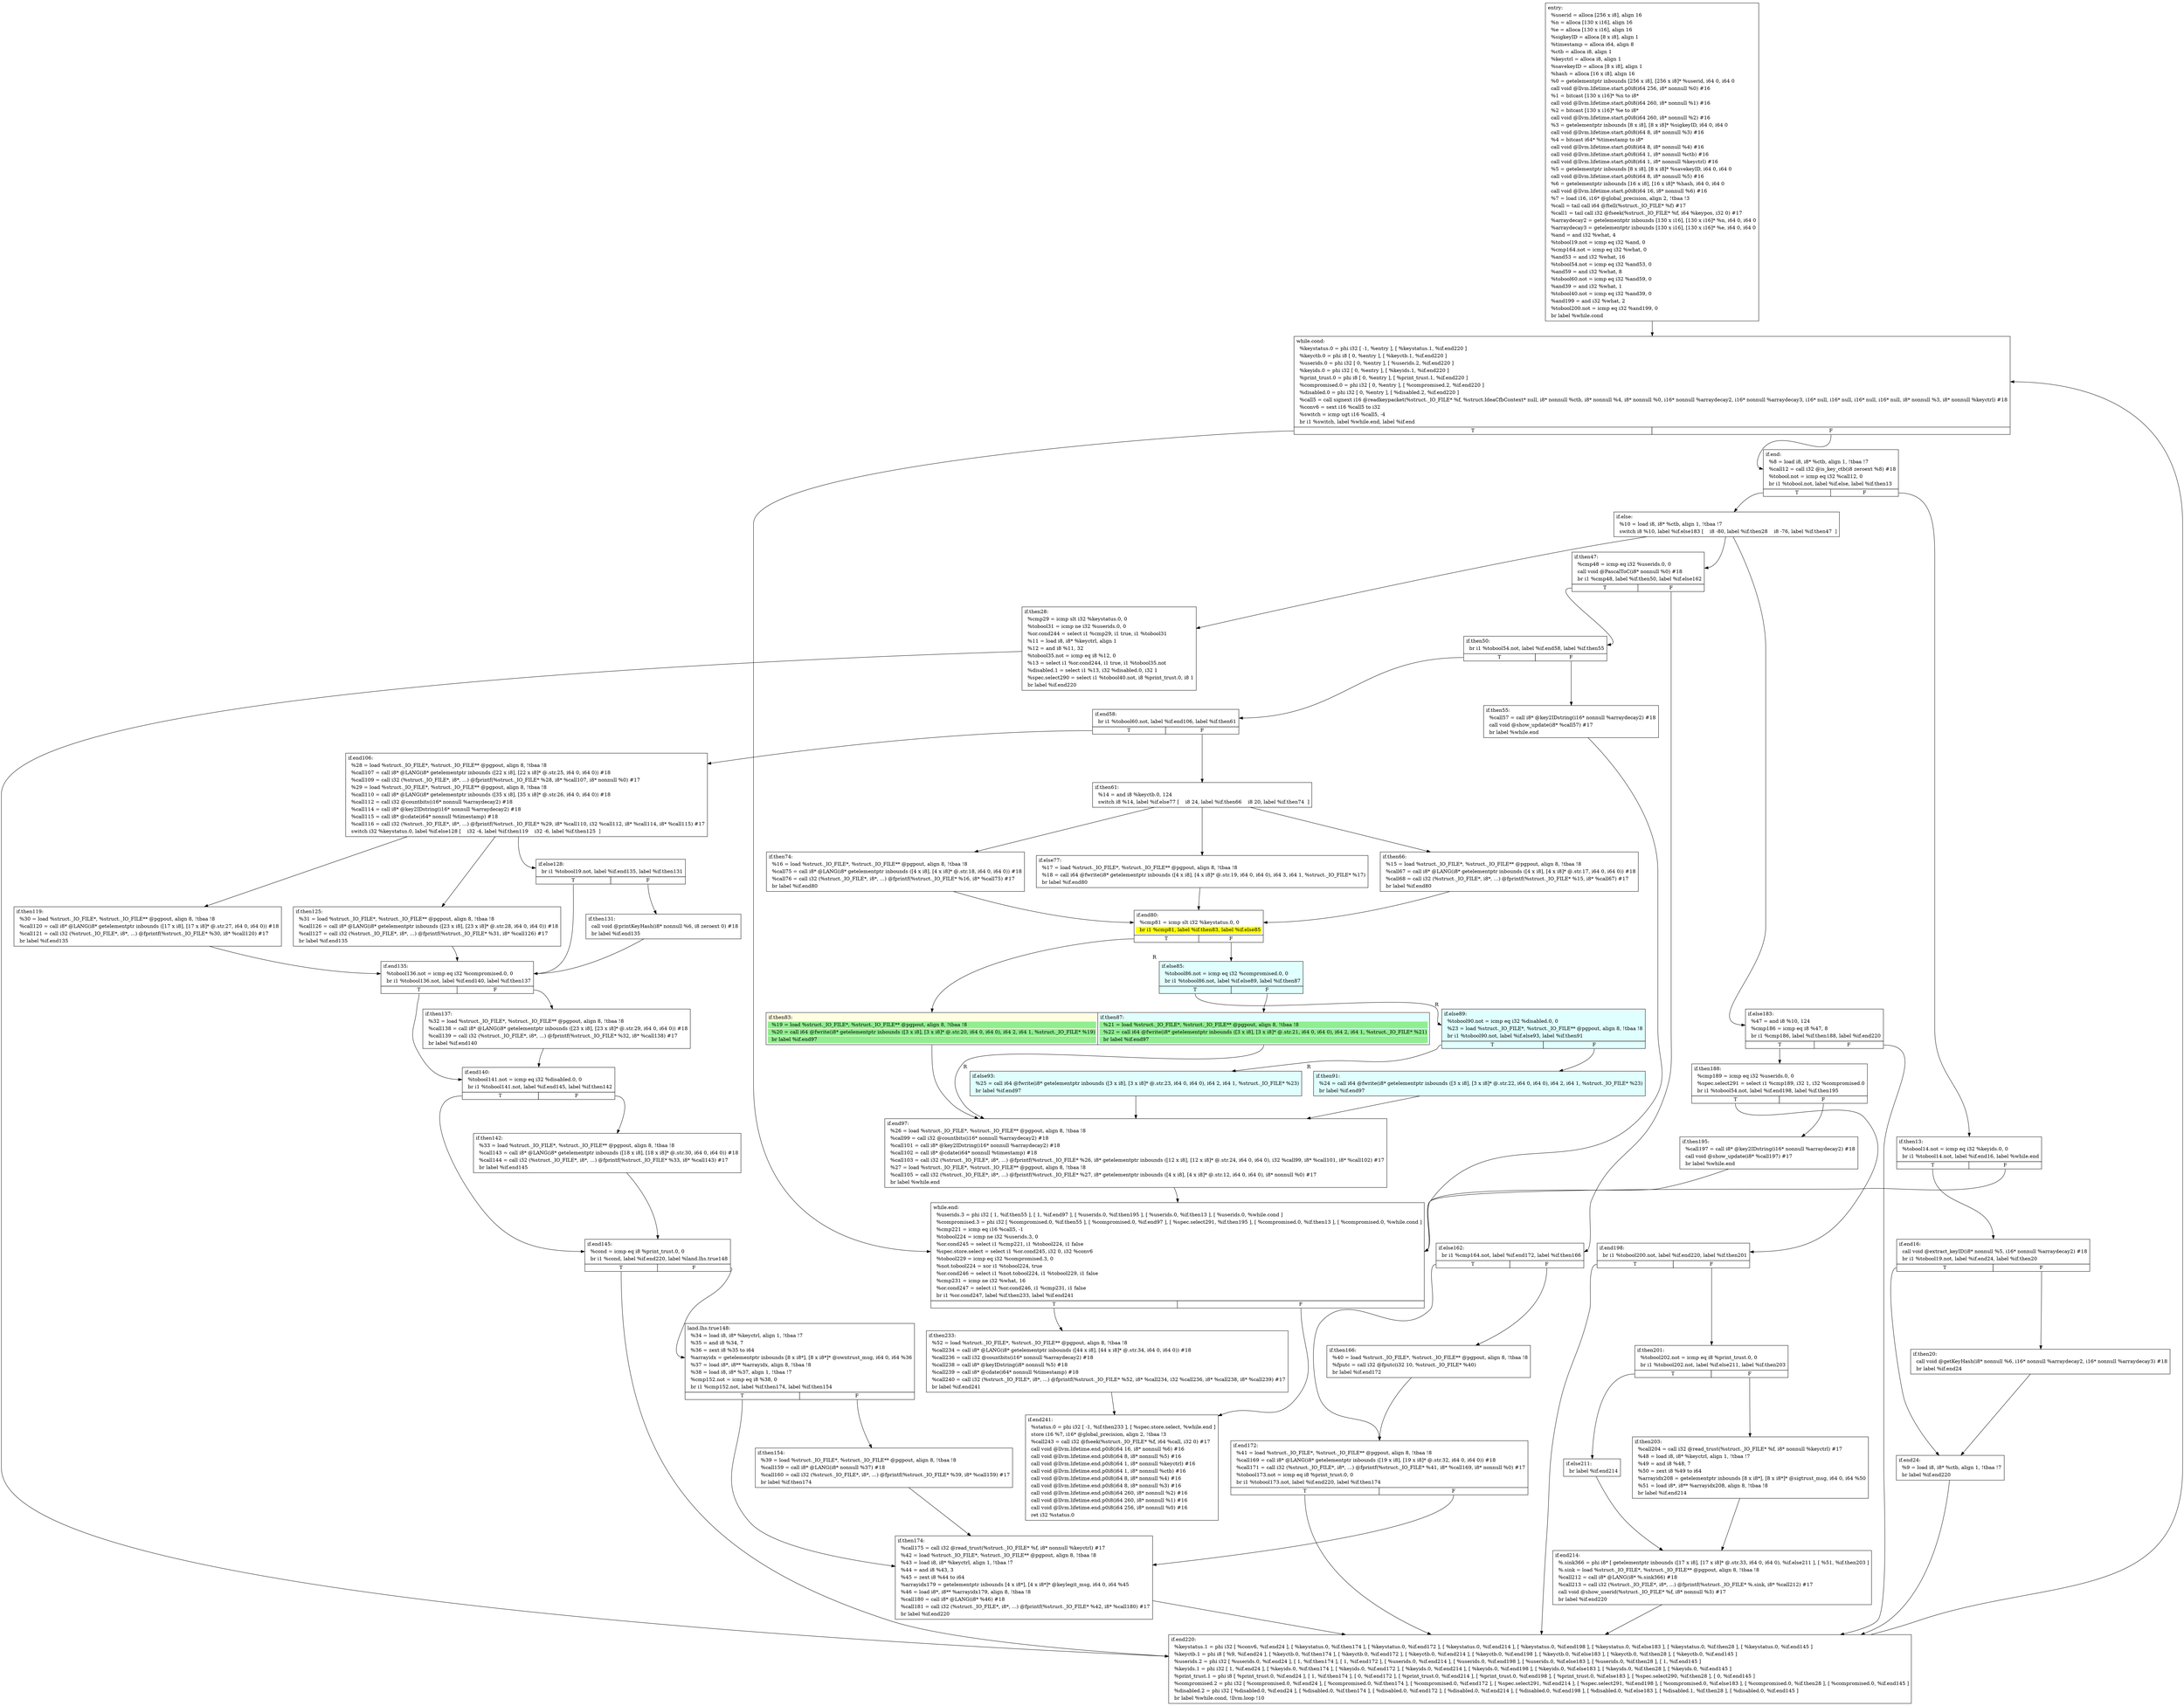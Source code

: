 digraph {
m_bb0 [shape = none, label  = <<table border="0" cellspacing="0">
<tr><td port="f1" border="1" colspan="2"><table bgcolor="LightYellow" border="0">
<tr><td align="left">if.then83:</td></tr>
<tr><td bgcolor="lightgreen" align="left">  %19 = load %struct._IO_FILE*, %struct._IO_FILE** @pgpout, align 8, !tbaa !8</td></tr>
<tr><td bgcolor="lightgreen" align="left">  %20 = call i64 @fwrite(i8* getelementptr inbounds ([3 x i8], [3 x i8]* @.str.20, i64 0, i64 0), i64 2, i64 1, %struct._IO_FILE* %19)</td></tr>
<tr><td bgcolor="lightgreen" align="left">  br label %if.end97</td></tr>
</table>
</td>
<td port="f2" border="1" colspan="2"><table bgcolor="LightCyan" border="0">
<tr><td align="left">if.then87:</td></tr>
<tr><td bgcolor="lightgreen" align="left">  %21 = load %struct._IO_FILE*, %struct._IO_FILE** @pgpout, align 8, !tbaa !8</td></tr>
<tr><td bgcolor="lightgreen" align="left">  %22 = call i64 @fwrite(i8* getelementptr inbounds ([3 x i8], [3 x i8]* @.str.21, i64 0, i64 0), i64 2, i64 1, %struct._IO_FILE* %21)</td></tr>
<tr><td bgcolor="lightgreen" align="left">  br label %if.end97</td></tr>
</table>
</td></tr>
</table>> ]
f_bb0 [shape = none, label  = <<table  border="0" cellspacing="0">
<tr><td port="f" border="1"><table border="0">
<tr><td align="left">entry:</td></tr>
<tr><td align="left">  %userid = alloca [256 x i8], align 16</td></tr>
<tr><td align="left">  %n = alloca [130 x i16], align 16</td></tr>
<tr><td align="left">  %e = alloca [130 x i16], align 16</td></tr>
<tr><td align="left">  %sigkeyID = alloca [8 x i8], align 1</td></tr>
<tr><td align="left">  %timestamp = alloca i64, align 8</td></tr>
<tr><td align="left">  %ctb = alloca i8, align 1</td></tr>
<tr><td align="left">  %keyctrl = alloca i8, align 1</td></tr>
<tr><td align="left">  %savekeyID = alloca [8 x i8], align 1</td></tr>
<tr><td align="left">  %hash = alloca [16 x i8], align 16</td></tr>
<tr><td align="left">  %0 = getelementptr inbounds [256 x i8], [256 x i8]* %userid, i64 0, i64 0</td></tr>
<tr><td align="left">  call void @llvm.lifetime.start.p0i8(i64 256, i8* nonnull %0) #16</td></tr>
<tr><td align="left">  %1 = bitcast [130 x i16]* %n to i8*</td></tr>
<tr><td align="left">  call void @llvm.lifetime.start.p0i8(i64 260, i8* nonnull %1) #16</td></tr>
<tr><td align="left">  %2 = bitcast [130 x i16]* %e to i8*</td></tr>
<tr><td align="left">  call void @llvm.lifetime.start.p0i8(i64 260, i8* nonnull %2) #16</td></tr>
<tr><td align="left">  %3 = getelementptr inbounds [8 x i8], [8 x i8]* %sigkeyID, i64 0, i64 0</td></tr>
<tr><td align="left">  call void @llvm.lifetime.start.p0i8(i64 8, i8* nonnull %3) #16</td></tr>
<tr><td align="left">  %4 = bitcast i64* %timestamp to i8*</td></tr>
<tr><td align="left">  call void @llvm.lifetime.start.p0i8(i64 8, i8* nonnull %4) #16</td></tr>
<tr><td align="left">  call void @llvm.lifetime.start.p0i8(i64 1, i8* nonnull %ctb) #16</td></tr>
<tr><td align="left">  call void @llvm.lifetime.start.p0i8(i64 1, i8* nonnull %keyctrl) #16</td></tr>
<tr><td align="left">  %5 = getelementptr inbounds [8 x i8], [8 x i8]* %savekeyID, i64 0, i64 0</td></tr>
<tr><td align="left">  call void @llvm.lifetime.start.p0i8(i64 8, i8* nonnull %5) #16</td></tr>
<tr><td align="left">  %6 = getelementptr inbounds [16 x i8], [16 x i8]* %hash, i64 0, i64 0</td></tr>
<tr><td align="left">  call void @llvm.lifetime.start.p0i8(i64 16, i8* nonnull %6) #16</td></tr>
<tr><td align="left">  %7 = load i16, i16* @global_precision, align 2, !tbaa !3</td></tr>
<tr><td align="left">  %call = tail call i64 @ftell(%struct._IO_FILE* %f) #17</td></tr>
<tr><td align="left">  %call1 = tail call i32 @fseek(%struct._IO_FILE* %f, i64 %keypos, i32 0) #17</td></tr>
<tr><td align="left">  %arraydecay2 = getelementptr inbounds [130 x i16], [130 x i16]* %n, i64 0, i64 0</td></tr>
<tr><td align="left">  %arraydecay3 = getelementptr inbounds [130 x i16], [130 x i16]* %e, i64 0, i64 0</td></tr>
<tr><td align="left">  %and = and i32 %what, 4</td></tr>
<tr><td align="left">  %tobool19.not = icmp eq i32 %and, 0</td></tr>
<tr><td align="left">  %cmp164.not = icmp eq i32 %what, 0</td></tr>
<tr><td align="left">  %and53 = and i32 %what, 16</td></tr>
<tr><td align="left">  %tobool54.not = icmp eq i32 %and53, 0</td></tr>
<tr><td align="left">  %and59 = and i32 %what, 8</td></tr>
<tr><td align="left">  %tobool60.not = icmp eq i32 %and59, 0</td></tr>
<tr><td align="left">  %and39 = and i32 %what, 1</td></tr>
<tr><td align="left">  %tobool40.not = icmp eq i32 %and39, 0</td></tr>
<tr><td align="left">  %and199 = and i32 %what, 2</td></tr>
<tr><td align="left">  %tobool200.not = icmp eq i32 %and199, 0</td></tr>
<tr><td align="left">  br label %while.cond</td></tr>
</table>
</td></tr>
</table>> ]
f_bb1 [shape = none, label  = <<table  border="0" cellspacing="0">
<tr><td port="f" border="1" colspan="2"><table border="0">
<tr><td align="left">while.cond:</td></tr>
<tr><td align="left">  %keystatus.0 = phi i32 [ -1, %entry ], [ %keystatus.1, %if.end220 ]</td></tr>
<tr><td align="left">  %keyctb.0 = phi i8 [ 0, %entry ], [ %keyctb.1, %if.end220 ]</td></tr>
<tr><td align="left">  %userids.0 = phi i32 [ 0, %entry ], [ %userids.2, %if.end220 ]</td></tr>
<tr><td align="left">  %keyids.0 = phi i32 [ 0, %entry ], [ %keyids.1, %if.end220 ]</td></tr>
<tr><td align="left">  %print_trust.0 = phi i8 [ 0, %entry ], [ %print_trust.1, %if.end220 ]</td></tr>
<tr><td align="left">  %compromised.0 = phi i32 [ 0, %entry ], [ %compromised.2, %if.end220 ]</td></tr>
<tr><td align="left">  %disabled.0 = phi i32 [ 0, %entry ], [ %disabled.2, %if.end220 ]</td></tr>
<tr><td align="left">  %call5 = call signext i16 @readkeypacket(%struct._IO_FILE* %f, %struct.IdeaCfbContext* null, i8* nonnull %ctb, i8* nonnull %4, i8* nonnull %0, i16* nonnull %arraydecay2, i16* nonnull %arraydecay3, i16* null, i16* null, i16* null, i16* null, i8* nonnull %3, i8* nonnull %keyctrl) #18</td></tr>
<tr><td align="left">  %conv6 = sext i16 %call5 to i32</td></tr>
<tr><td align="left">  %switch = icmp ugt i16 %call5, -4</td></tr>
<tr><td align="left">  br i1 %switch, label %while.end, label %if.end</td></tr>
</table>
</td></tr>
<tr><td border="1" port="fT">T</td><td border="1" port="fF">F</td></tr>
</table>> ]
f_bb2 [shape = none, label  = <<table  border="0" cellspacing="0">
<tr><td port="f" border="1" colspan="2"><table border="0">
<tr><td align="left">if.end:</td></tr>
<tr><td align="left">  %8 = load i8, i8* %ctb, align 1, !tbaa !7</td></tr>
<tr><td align="left">  %call12 = call i32 @is_key_ctb(i8 zeroext %8) #18</td></tr>
<tr><td align="left">  %tobool.not = icmp eq i32 %call12, 0</td></tr>
<tr><td align="left">  br i1 %tobool.not, label %if.else, label %if.then13</td></tr>
</table>
</td></tr>
<tr><td border="1" port="fT">T</td><td border="1" port="fF">F</td></tr>
</table>> ]
f_bb3 [shape = none, label  = <<table  border="0" cellspacing="0">
<tr><td port="f" border="1" colspan="2"><table border="0">
<tr><td align="left">if.then13:</td></tr>
<tr><td align="left">  %tobool14.not = icmp eq i32 %keyids.0, 0</td></tr>
<tr><td align="left">  br i1 %tobool14.not, label %if.end16, label %while.end</td></tr>
</table>
</td></tr>
<tr><td border="1" port="fT">T</td><td border="1" port="fF">F</td></tr>
</table>> ]
f_bb4 [shape = none, label  = <<table  border="0" cellspacing="0">
<tr><td port="f" border="1" colspan="2"><table border="0">
<tr><td align="left">if.end16:</td></tr>
<tr><td align="left">  call void @extract_keyID(i8* nonnull %5, i16* nonnull %arraydecay2) #18</td></tr>
<tr><td align="left">  br i1 %tobool19.not, label %if.end24, label %if.then20</td></tr>
</table>
</td></tr>
<tr><td border="1" port="fT">T</td><td border="1" port="fF">F</td></tr>
</table>> ]
f_bb5 [shape = none, label  = <<table  border="0" cellspacing="0">
<tr><td port="f" border="1"><table border="0">
<tr><td align="left">if.then20:</td></tr>
<tr><td align="left">  call void @getKeyHash(i8* nonnull %6, i16* nonnull %arraydecay2, i16* nonnull %arraydecay3) #18</td></tr>
<tr><td align="left">  br label %if.end24</td></tr>
</table>
</td></tr>
</table>> ]
f_bb6 [shape = none, label  = <<table  border="0" cellspacing="0">
<tr><td port="f" border="1"><table border="0">
<tr><td align="left">if.end24:</td></tr>
<tr><td align="left">  %9 = load i8, i8* %ctb, align 1, !tbaa !7</td></tr>
<tr><td align="left">  br label %if.end220</td></tr>
</table>
</td></tr>
</table>> ]
f_bb7 [shape = none, label  = <<table  border="0" cellspacing="0">
<tr><td port="f" border="1"><table border="0">
<tr><td align="left">if.else:</td></tr>
<tr><td align="left">  %10 = load i8, i8* %ctb, align 1, !tbaa !7</td></tr>
<tr><td align="left">  switch i8 %10, label %if.else183 [
    i8 -80, label %if.then28
    i8 -76, label %if.then47
  ]</td></tr>
</table>
</td></tr>
</table>> ]
f_bb8 [shape = none, label  = <<table  border="0" cellspacing="0">
<tr><td port="f" border="1"><table border="0">
<tr><td align="left">if.then28:</td></tr>
<tr><td align="left">  %cmp29 = icmp slt i32 %keystatus.0, 0</td></tr>
<tr><td align="left">  %tobool31 = icmp ne i32 %userids.0, 0</td></tr>
<tr><td align="left">  %or.cond244 = select i1 %cmp29, i1 true, i1 %tobool31</td></tr>
<tr><td align="left">  %11 = load i8, i8* %keyctrl, align 1</td></tr>
<tr><td align="left">  %12 = and i8 %11, 32</td></tr>
<tr><td align="left">  %tobool35.not = icmp eq i8 %12, 0</td></tr>
<tr><td align="left">  %13 = select i1 %or.cond244, i1 true, i1 %tobool35.not</td></tr>
<tr><td align="left">  %disabled.1 = select i1 %13, i32 %disabled.0, i32 1</td></tr>
<tr><td align="left">  %spec.select290 = select i1 %tobool40.not, i8 %print_trust.0, i8 1</td></tr>
<tr><td align="left">  br label %if.end220</td></tr>
</table>
</td></tr>
</table>> ]
f_bb9 [shape = none, label  = <<table  border="0" cellspacing="0">
<tr><td port="f" border="1" colspan="2"><table border="0">
<tr><td align="left">if.then47:</td></tr>
<tr><td align="left">  %cmp48 = icmp eq i32 %userids.0, 0</td></tr>
<tr><td align="left">  call void @PascalToC(i8* nonnull %0) #18</td></tr>
<tr><td align="left">  br i1 %cmp48, label %if.then50, label %if.else162</td></tr>
</table>
</td></tr>
<tr><td border="1" port="fT">T</td><td border="1" port="fF">F</td></tr>
</table>> ]
f_bb10 [shape = none, label  = <<table  border="0" cellspacing="0">
<tr><td port="f" border="1" colspan="2"><table border="0">
<tr><td align="left">if.then50:</td></tr>
<tr><td align="left">  br i1 %tobool54.not, label %if.end58, label %if.then55</td></tr>
</table>
</td></tr>
<tr><td border="1" port="fT">T</td><td border="1" port="fF">F</td></tr>
</table>> ]
f_bb11 [shape = none, label  = <<table  border="0" cellspacing="0">
<tr><td port="f" border="1"><table border="0">
<tr><td align="left">if.then55:</td></tr>
<tr><td align="left">  %call57 = call i8* @key2IDstring(i16* nonnull %arraydecay2) #18</td></tr>
<tr><td align="left">  call void @show_update(i8* %call57) #17</td></tr>
<tr><td align="left">  br label %while.end</td></tr>
</table>
</td></tr>
</table>> ]
f_bb12 [shape = none, label  = <<table  border="0" cellspacing="0">
<tr><td port="f" border="1" colspan="2"><table border="0">
<tr><td align="left">if.end58:</td></tr>
<tr><td align="left">  br i1 %tobool60.not, label %if.end106, label %if.then61</td></tr>
</table>
</td></tr>
<tr><td border="1" port="fT">T</td><td border="1" port="fF">F</td></tr>
</table>> ]
f_bb13 [shape = none, label  = <<table  border="0" cellspacing="0">
<tr><td port="f" border="1"><table border="0">
<tr><td align="left">if.then61:</td></tr>
<tr><td align="left">  %14 = and i8 %keyctb.0, 124</td></tr>
<tr><td align="left">  switch i8 %14, label %if.else77 [
    i8 24, label %if.then66
    i8 20, label %if.then74
  ]</td></tr>
</table>
</td></tr>
</table>> ]
f_bb14 [shape = none, label  = <<table  border="0" cellspacing="0">
<tr><td port="f" border="1"><table border="0">
<tr><td align="left">if.then66:</td></tr>
<tr><td align="left">  %15 = load %struct._IO_FILE*, %struct._IO_FILE** @pgpout, align 8, !tbaa !8</td></tr>
<tr><td align="left">  %call67 = call i8* @LANG(i8* getelementptr inbounds ([4 x i8], [4 x i8]* @.str.17, i64 0, i64 0)) #18</td></tr>
<tr><td align="left">  %call68 = call i32 (%struct._IO_FILE*, i8*, ...) @fprintf(%struct._IO_FILE* %15, i8* %call67) #17</td></tr>
<tr><td align="left">  br label %if.end80</td></tr>
</table>
</td></tr>
</table>> ]
f_bb15 [shape = none, label  = <<table  border="0" cellspacing="0">
<tr><td port="f" border="1"><table border="0">
<tr><td align="left">if.then74:</td></tr>
<tr><td align="left">  %16 = load %struct._IO_FILE*, %struct._IO_FILE** @pgpout, align 8, !tbaa !8</td></tr>
<tr><td align="left">  %call75 = call i8* @LANG(i8* getelementptr inbounds ([4 x i8], [4 x i8]* @.str.18, i64 0, i64 0)) #18</td></tr>
<tr><td align="left">  %call76 = call i32 (%struct._IO_FILE*, i8*, ...) @fprintf(%struct._IO_FILE* %16, i8* %call75) #17</td></tr>
<tr><td align="left">  br label %if.end80</td></tr>
</table>
</td></tr>
</table>> ]
f_bb16 [shape = none, label  = <<table  border="0" cellspacing="0">
<tr><td port="f" border="1"><table border="0">
<tr><td align="left">if.else77:</td></tr>
<tr><td align="left">  %17 = load %struct._IO_FILE*, %struct._IO_FILE** @pgpout, align 8, !tbaa !8</td></tr>
<tr><td align="left">  %18 = call i64 @fwrite(i8* getelementptr inbounds ([4 x i8], [4 x i8]* @.str.19, i64 0, i64 0), i64 3, i64 1, %struct._IO_FILE* %17)</td></tr>
<tr><td align="left">  br label %if.end80</td></tr>
</table>
</td></tr>
</table>> ]
f_bb17 [shape = none, label  = <<table  border="0" cellspacing="0">
<tr><td port="f" border="1" colspan="2"><table border="0">
<tr><td align="left">if.end80:</td></tr>
<tr><td align="left">  %cmp81 = icmp slt i32 %keystatus.0, 0</td></tr>
<tr><td bgcolor="yellow" align="left">  br i1 %cmp81, label %if.then83, label %if.else85</td></tr>
</table>
</td></tr>
<tr><td border="1" port="fT">T</td><td border="1" port="fF">F</td></tr>
</table>> ]
f_bb18 [shape = none,  xlabel="R", label  = <<table  bgcolor="LightCyan"  border="0" cellspacing="0">
<tr><td port="f" border="1" colspan="2"><table border="0">
<tr><td align="left">if.else85:</td></tr>
<tr><td align="left">  %tobool86.not = icmp eq i32 %compromised.0, 0</td></tr>
<tr><td align="left">  br i1 %tobool86.not, label %if.else89, label %if.then87</td></tr>
</table>
</td></tr>
<tr><td border="1" port="fT">T</td><td border="1" port="fF">F</td></tr>
</table>> ]
f_bb19 [shape = none,  xlabel="R", label  = <<table  bgcolor="LightCyan"  border="0" cellspacing="0">
<tr><td port="f" border="1" colspan="2"><table border="0">
<tr><td align="left">if.else89:</td></tr>
<tr><td align="left">  %tobool90.not = icmp eq i32 %disabled.0, 0</td></tr>
<tr><td align="left">  %23 = load %struct._IO_FILE*, %struct._IO_FILE** @pgpout, align 8, !tbaa !8</td></tr>
<tr><td align="left">  br i1 %tobool90.not, label %if.else93, label %if.then91</td></tr>
</table>
</td></tr>
<tr><td border="1" port="fT">T</td><td border="1" port="fF">F</td></tr>
</table>> ]
f_bb20 [shape = none,  xlabel="R", label  = <<table  bgcolor="LightCyan"  border="0" cellspacing="0">
<tr><td port="f" border="1"><table border="0">
<tr><td align="left">if.then91:</td></tr>
<tr><td align="left">  %24 = call i64 @fwrite(i8* getelementptr inbounds ([3 x i8], [3 x i8]* @.str.22, i64 0, i64 0), i64 2, i64 1, %struct._IO_FILE* %23)</td></tr>
<tr><td align="left">  br label %if.end97</td></tr>
</table>
</td></tr>
</table>> ]
f_bb21 [shape = none,  xlabel="R", label  = <<table  bgcolor="LightCyan"  border="0" cellspacing="0">
<tr><td port="f" border="1"><table border="0">
<tr><td align="left">if.else93:</td></tr>
<tr><td align="left">  %25 = call i64 @fwrite(i8* getelementptr inbounds ([3 x i8], [3 x i8]* @.str.23, i64 0, i64 0), i64 2, i64 1, %struct._IO_FILE* %23)</td></tr>
<tr><td align="left">  br label %if.end97</td></tr>
</table>
</td></tr>
</table>> ]
f_bb22 [shape = none, label  = <<table  border="0" cellspacing="0">
<tr><td port="f" border="1"><table border="0">
<tr><td align="left">if.end97:</td></tr>
<tr><td align="left">  %26 = load %struct._IO_FILE*, %struct._IO_FILE** @pgpout, align 8, !tbaa !8</td></tr>
<tr><td align="left">  %call99 = call i32 @countbits(i16* nonnull %arraydecay2) #18</td></tr>
<tr><td align="left">  %call101 = call i8* @key2IDstring(i16* nonnull %arraydecay2) #18</td></tr>
<tr><td align="left">  %call102 = call i8* @cdate(i64* nonnull %timestamp) #18</td></tr>
<tr><td align="left">  %call103 = call i32 (%struct._IO_FILE*, i8*, ...) @fprintf(%struct._IO_FILE* %26, i8* getelementptr inbounds ([12 x i8], [12 x i8]* @.str.24, i64 0, i64 0), i32 %call99, i8* %call101, i8* %call102) #17</td></tr>
<tr><td align="left">  %27 = load %struct._IO_FILE*, %struct._IO_FILE** @pgpout, align 8, !tbaa !8</td></tr>
<tr><td align="left">  %call105 = call i32 (%struct._IO_FILE*, i8*, ...) @fprintf(%struct._IO_FILE* %27, i8* getelementptr inbounds ([4 x i8], [4 x i8]* @.str.12, i64 0, i64 0), i8* nonnull %0) #17</td></tr>
<tr><td align="left">  br label %while.end</td></tr>
</table>
</td></tr>
</table>> ]
f_bb23 [shape = none, label  = <<table  border="0" cellspacing="0">
<tr><td port="f" border="1"><table border="0">
<tr><td align="left">if.end106:</td></tr>
<tr><td align="left">  %28 = load %struct._IO_FILE*, %struct._IO_FILE** @pgpout, align 8, !tbaa !8</td></tr>
<tr><td align="left">  %call107 = call i8* @LANG(i8* getelementptr inbounds ([22 x i8], [22 x i8]* @.str.25, i64 0, i64 0)) #18</td></tr>
<tr><td align="left">  %call109 = call i32 (%struct._IO_FILE*, i8*, ...) @fprintf(%struct._IO_FILE* %28, i8* %call107, i8* nonnull %0) #17</td></tr>
<tr><td align="left">  %29 = load %struct._IO_FILE*, %struct._IO_FILE** @pgpout, align 8, !tbaa !8</td></tr>
<tr><td align="left">  %call110 = call i8* @LANG(i8* getelementptr inbounds ([35 x i8], [35 x i8]* @.str.26, i64 0, i64 0)) #18</td></tr>
<tr><td align="left">  %call112 = call i32 @countbits(i16* nonnull %arraydecay2) #18</td></tr>
<tr><td align="left">  %call114 = call i8* @key2IDstring(i16* nonnull %arraydecay2) #18</td></tr>
<tr><td align="left">  %call115 = call i8* @cdate(i64* nonnull %timestamp) #18</td></tr>
<tr><td align="left">  %call116 = call i32 (%struct._IO_FILE*, i8*, ...) @fprintf(%struct._IO_FILE* %29, i8* %call110, i32 %call112, i8* %call114, i8* %call115) #17</td></tr>
<tr><td align="left">  switch i32 %keystatus.0, label %if.else128 [
    i32 -4, label %if.then119
    i32 -6, label %if.then125
  ]</td></tr>
</table>
</td></tr>
</table>> ]
f_bb24 [shape = none, label  = <<table  border="0" cellspacing="0">
<tr><td port="f" border="1"><table border="0">
<tr><td align="left">if.then119:</td></tr>
<tr><td align="left">  %30 = load %struct._IO_FILE*, %struct._IO_FILE** @pgpout, align 8, !tbaa !8</td></tr>
<tr><td align="left">  %call120 = call i8* @LANG(i8* getelementptr inbounds ([17 x i8], [17 x i8]* @.str.27, i64 0, i64 0)) #18</td></tr>
<tr><td align="left">  %call121 = call i32 (%struct._IO_FILE*, i8*, ...) @fprintf(%struct._IO_FILE* %30, i8* %call120) #17</td></tr>
<tr><td align="left">  br label %if.end135</td></tr>
</table>
</td></tr>
</table>> ]
f_bb25 [shape = none, label  = <<table  border="0" cellspacing="0">
<tr><td port="f" border="1"><table border="0">
<tr><td align="left">if.then125:</td></tr>
<tr><td align="left">  %31 = load %struct._IO_FILE*, %struct._IO_FILE** @pgpout, align 8, !tbaa !8</td></tr>
<tr><td align="left">  %call126 = call i8* @LANG(i8* getelementptr inbounds ([23 x i8], [23 x i8]* @.str.28, i64 0, i64 0)) #18</td></tr>
<tr><td align="left">  %call127 = call i32 (%struct._IO_FILE*, i8*, ...) @fprintf(%struct._IO_FILE* %31, i8* %call126) #17</td></tr>
<tr><td align="left">  br label %if.end135</td></tr>
</table>
</td></tr>
</table>> ]
f_bb26 [shape = none, label  = <<table  border="0" cellspacing="0">
<tr><td port="f" border="1" colspan="2"><table border="0">
<tr><td align="left">if.else128:</td></tr>
<tr><td align="left">  br i1 %tobool19.not, label %if.end135, label %if.then131</td></tr>
</table>
</td></tr>
<tr><td border="1" port="fT">T</td><td border="1" port="fF">F</td></tr>
</table>> ]
f_bb27 [shape = none, label  = <<table  border="0" cellspacing="0">
<tr><td port="f" border="1"><table border="0">
<tr><td align="left">if.then131:</td></tr>
<tr><td align="left">  call void @printKeyHash(i8* nonnull %6, i8 zeroext 0) #18</td></tr>
<tr><td align="left">  br label %if.end135</td></tr>
</table>
</td></tr>
</table>> ]
f_bb28 [shape = none, label  = <<table  border="0" cellspacing="0">
<tr><td port="f" border="1" colspan="2"><table border="0">
<tr><td align="left">if.end135:</td></tr>
<tr><td align="left">  %tobool136.not = icmp eq i32 %compromised.0, 0</td></tr>
<tr><td align="left">  br i1 %tobool136.not, label %if.end140, label %if.then137</td></tr>
</table>
</td></tr>
<tr><td border="1" port="fT">T</td><td border="1" port="fF">F</td></tr>
</table>> ]
f_bb29 [shape = none, label  = <<table  border="0" cellspacing="0">
<tr><td port="f" border="1"><table border="0">
<tr><td align="left">if.then137:</td></tr>
<tr><td align="left">  %32 = load %struct._IO_FILE*, %struct._IO_FILE** @pgpout, align 8, !tbaa !8</td></tr>
<tr><td align="left">  %call138 = call i8* @LANG(i8* getelementptr inbounds ([23 x i8], [23 x i8]* @.str.29, i64 0, i64 0)) #18</td></tr>
<tr><td align="left">  %call139 = call i32 (%struct._IO_FILE*, i8*, ...) @fprintf(%struct._IO_FILE* %32, i8* %call138) #17</td></tr>
<tr><td align="left">  br label %if.end140</td></tr>
</table>
</td></tr>
</table>> ]
f_bb30 [shape = none, label  = <<table  border="0" cellspacing="0">
<tr><td port="f" border="1" colspan="2"><table border="0">
<tr><td align="left">if.end140:</td></tr>
<tr><td align="left">  %tobool141.not = icmp eq i32 %disabled.0, 0</td></tr>
<tr><td align="left">  br i1 %tobool141.not, label %if.end145, label %if.then142</td></tr>
</table>
</td></tr>
<tr><td border="1" port="fT">T</td><td border="1" port="fF">F</td></tr>
</table>> ]
f_bb31 [shape = none, label  = <<table  border="0" cellspacing="0">
<tr><td port="f" border="1"><table border="0">
<tr><td align="left">if.then142:</td></tr>
<tr><td align="left">  %33 = load %struct._IO_FILE*, %struct._IO_FILE** @pgpout, align 8, !tbaa !8</td></tr>
<tr><td align="left">  %call143 = call i8* @LANG(i8* getelementptr inbounds ([18 x i8], [18 x i8]* @.str.30, i64 0, i64 0)) #18</td></tr>
<tr><td align="left">  %call144 = call i32 (%struct._IO_FILE*, i8*, ...) @fprintf(%struct._IO_FILE* %33, i8* %call143) #17</td></tr>
<tr><td align="left">  br label %if.end145</td></tr>
</table>
</td></tr>
</table>> ]
f_bb32 [shape = none, label  = <<table  border="0" cellspacing="0">
<tr><td port="f" border="1" colspan="2"><table border="0">
<tr><td align="left">if.end145:</td></tr>
<tr><td align="left">  %cond = icmp eq i8 %print_trust.0, 0</td></tr>
<tr><td align="left">  br i1 %cond, label %if.end220, label %land.lhs.true148</td></tr>
</table>
</td></tr>
<tr><td border="1" port="fT">T</td><td border="1" port="fF">F</td></tr>
</table>> ]
f_bb33 [shape = none, label  = <<table  border="0" cellspacing="0">
<tr><td port="f" border="1" colspan="2"><table border="0">
<tr><td align="left">land.lhs.true148:</td></tr>
<tr><td align="left">  %34 = load i8, i8* %keyctrl, align 1, !tbaa !7</td></tr>
<tr><td align="left">  %35 = and i8 %34, 7</td></tr>
<tr><td align="left">  %36 = zext i8 %35 to i64</td></tr>
<tr><td align="left">  %arrayidx = getelementptr inbounds [8 x i8*], [8 x i8*]* @owntrust_msg, i64 0, i64 %36</td></tr>
<tr><td align="left">  %37 = load i8*, i8** %arrayidx, align 8, !tbaa !8</td></tr>
<tr><td align="left">  %38 = load i8, i8* %37, align 1, !tbaa !7</td></tr>
<tr><td align="left">  %cmp152.not = icmp eq i8 %38, 0</td></tr>
<tr><td align="left">  br i1 %cmp152.not, label %if.then174, label %if.then154</td></tr>
</table>
</td></tr>
<tr><td border="1" port="fT">T</td><td border="1" port="fF">F</td></tr>
</table>> ]
f_bb34 [shape = none, label  = <<table  border="0" cellspacing="0">
<tr><td port="f" border="1"><table border="0">
<tr><td align="left">if.then154:</td></tr>
<tr><td align="left">  %39 = load %struct._IO_FILE*, %struct._IO_FILE** @pgpout, align 8, !tbaa !8</td></tr>
<tr><td align="left">  %call159 = call i8* @LANG(i8* nonnull %37) #18</td></tr>
<tr><td align="left">  %call160 = call i32 (%struct._IO_FILE*, i8*, ...) @fprintf(%struct._IO_FILE* %39, i8* %call159) #17</td></tr>
<tr><td align="left">  br label %if.then174</td></tr>
</table>
</td></tr>
</table>> ]
f_bb35 [shape = none, label  = <<table  border="0" cellspacing="0">
<tr><td port="f" border="1" colspan="2"><table border="0">
<tr><td align="left">if.else162:</td></tr>
<tr><td align="left">  br i1 %cmp164.not, label %if.end172, label %if.then166</td></tr>
</table>
</td></tr>
<tr><td border="1" port="fT">T</td><td border="1" port="fF">F</td></tr>
</table>> ]
f_bb36 [shape = none, label  = <<table  border="0" cellspacing="0">
<tr><td port="f" border="1"><table border="0">
<tr><td align="left">if.then166:</td></tr>
<tr><td align="left">  %40 = load %struct._IO_FILE*, %struct._IO_FILE** @pgpout, align 8, !tbaa !8</td></tr>
<tr><td align="left">  %fputc = call i32 @fputc(i32 10, %struct._IO_FILE* %40)</td></tr>
<tr><td align="left">  br label %if.end172</td></tr>
</table>
</td></tr>
</table>> ]
f_bb37 [shape = none, label  = <<table  border="0" cellspacing="0">
<tr><td port="f" border="1" colspan="2"><table border="0">
<tr><td align="left">if.end172:</td></tr>
<tr><td align="left">  %41 = load %struct._IO_FILE*, %struct._IO_FILE** @pgpout, align 8, !tbaa !8</td></tr>
<tr><td align="left">  %call169 = call i8* @LANG(i8* getelementptr inbounds ([19 x i8], [19 x i8]* @.str.32, i64 0, i64 0)) #18</td></tr>
<tr><td align="left">  %call171 = call i32 (%struct._IO_FILE*, i8*, ...) @fprintf(%struct._IO_FILE* %41, i8* %call169, i8* nonnull %0) #17</td></tr>
<tr><td align="left">  %tobool173.not = icmp eq i8 %print_trust.0, 0</td></tr>
<tr><td align="left">  br i1 %tobool173.not, label %if.end220, label %if.then174</td></tr>
</table>
</td></tr>
<tr><td border="1" port="fT">T</td><td border="1" port="fF">F</td></tr>
</table>> ]
f_bb38 [shape = none, label  = <<table  border="0" cellspacing="0">
<tr><td port="f" border="1"><table border="0">
<tr><td align="left">if.then174:</td></tr>
<tr><td align="left">  %call175 = call i32 @read_trust(%struct._IO_FILE* %f, i8* nonnull %keyctrl) #17</td></tr>
<tr><td align="left">  %42 = load %struct._IO_FILE*, %struct._IO_FILE** @pgpout, align 8, !tbaa !8</td></tr>
<tr><td align="left">  %43 = load i8, i8* %keyctrl, align 1, !tbaa !7</td></tr>
<tr><td align="left">  %44 = and i8 %43, 3</td></tr>
<tr><td align="left">  %45 = zext i8 %44 to i64</td></tr>
<tr><td align="left">  %arrayidx179 = getelementptr inbounds [4 x i8*], [4 x i8*]* @keylegit_msg, i64 0, i64 %45</td></tr>
<tr><td align="left">  %46 = load i8*, i8** %arrayidx179, align 8, !tbaa !8</td></tr>
<tr><td align="left">  %call180 = call i8* @LANG(i8* %46) #18</td></tr>
<tr><td align="left">  %call181 = call i32 (%struct._IO_FILE*, i8*, ...) @fprintf(%struct._IO_FILE* %42, i8* %call180) #17</td></tr>
<tr><td align="left">  br label %if.end220</td></tr>
</table>
</td></tr>
</table>> ]
f_bb39 [shape = none, label  = <<table  border="0" cellspacing="0">
<tr><td port="f" border="1" colspan="2"><table border="0">
<tr><td align="left">if.else183:</td></tr>
<tr><td align="left">  %47 = and i8 %10, 124</td></tr>
<tr><td align="left">  %cmp186 = icmp eq i8 %47, 8</td></tr>
<tr><td align="left">  br i1 %cmp186, label %if.then188, label %if.end220</td></tr>
</table>
</td></tr>
<tr><td border="1" port="fT">T</td><td border="1" port="fF">F</td></tr>
</table>> ]
f_bb40 [shape = none, label  = <<table  border="0" cellspacing="0">
<tr><td port="f" border="1" colspan="2"><table border="0">
<tr><td align="left">if.then188:</td></tr>
<tr><td align="left">  %cmp189 = icmp eq i32 %userids.0, 0</td></tr>
<tr><td align="left">  %spec.select291 = select i1 %cmp189, i32 1, i32 %compromised.0</td></tr>
<tr><td align="left">  br i1 %tobool54.not, label %if.end198, label %if.then195</td></tr>
</table>
</td></tr>
<tr><td border="1" port="fT">T</td><td border="1" port="fF">F</td></tr>
</table>> ]
f_bb41 [shape = none, label  = <<table  border="0" cellspacing="0">
<tr><td port="f" border="1"><table border="0">
<tr><td align="left">if.then195:</td></tr>
<tr><td align="left">  %call197 = call i8* @key2IDstring(i16* nonnull %arraydecay2) #18</td></tr>
<tr><td align="left">  call void @show_update(i8* %call197) #17</td></tr>
<tr><td align="left">  br label %while.end</td></tr>
</table>
</td></tr>
</table>> ]
f_bb42 [shape = none, label  = <<table  border="0" cellspacing="0">
<tr><td port="f" border="1" colspan="2"><table border="0">
<tr><td align="left">if.end198:</td></tr>
<tr><td align="left">  br i1 %tobool200.not, label %if.end220, label %if.then201</td></tr>
</table>
</td></tr>
<tr><td border="1" port="fT">T</td><td border="1" port="fF">F</td></tr>
</table>> ]
f_bb43 [shape = none, label  = <<table  border="0" cellspacing="0">
<tr><td port="f" border="1" colspan="2"><table border="0">
<tr><td align="left">if.then201:</td></tr>
<tr><td align="left">  %tobool202.not = icmp eq i8 %print_trust.0, 0</td></tr>
<tr><td align="left">  br i1 %tobool202.not, label %if.else211, label %if.then203</td></tr>
</table>
</td></tr>
<tr><td border="1" port="fT">T</td><td border="1" port="fF">F</td></tr>
</table>> ]
f_bb44 [shape = none, label  = <<table  border="0" cellspacing="0">
<tr><td port="f" border="1"><table border="0">
<tr><td align="left">if.then203:</td></tr>
<tr><td align="left">  %call204 = call i32 @read_trust(%struct._IO_FILE* %f, i8* nonnull %keyctrl) #17</td></tr>
<tr><td align="left">  %48 = load i8, i8* %keyctrl, align 1, !tbaa !7</td></tr>
<tr><td align="left">  %49 = and i8 %48, 7</td></tr>
<tr><td align="left">  %50 = zext i8 %49 to i64</td></tr>
<tr><td align="left">  %arrayidx208 = getelementptr inbounds [8 x i8*], [8 x i8*]* @sigtrust_msg, i64 0, i64 %50</td></tr>
<tr><td align="left">  %51 = load i8*, i8** %arrayidx208, align 8, !tbaa !8</td></tr>
<tr><td align="left">  br label %if.end214</td></tr>
</table>
</td></tr>
</table>> ]
f_bb45 [shape = none, label  = <<table  border="0" cellspacing="0">
<tr><td port="f" border="1"><table border="0">
<tr><td align="left">if.else211:</td></tr>
<tr><td align="left">  br label %if.end214</td></tr>
</table>
</td></tr>
</table>> ]
f_bb46 [shape = none, label  = <<table  border="0" cellspacing="0">
<tr><td port="f" border="1"><table border="0">
<tr><td align="left">if.end214:</td></tr>
<tr><td align="left">  %.sink366 = phi i8* [ getelementptr inbounds ([17 x i8], [17 x i8]* @.str.33, i64 0, i64 0), %if.else211 ], [ %51, %if.then203 ]</td></tr>
<tr><td align="left">  %.sink = load %struct._IO_FILE*, %struct._IO_FILE** @pgpout, align 8, !tbaa !8</td></tr>
<tr><td align="left">  %call212 = call i8* @LANG(i8* %.sink366) #18</td></tr>
<tr><td align="left">  %call213 = call i32 (%struct._IO_FILE*, i8*, ...) @fprintf(%struct._IO_FILE* %.sink, i8* %call212) #17</td></tr>
<tr><td align="left">  call void @show_userid(%struct._IO_FILE* %f, i8* nonnull %3) #17</td></tr>
<tr><td align="left">  br label %if.end220</td></tr>
</table>
</td></tr>
</table>> ]
f_bb47 [shape = none, label  = <<table  border="0" cellspacing="0">
<tr><td port="f" border="1"><table border="0">
<tr><td align="left">if.end220:</td></tr>
<tr><td align="left">  %keystatus.1 = phi i32 [ %conv6, %if.end24 ], [ %keystatus.0, %if.then174 ], [ %keystatus.0, %if.end172 ], [ %keystatus.0, %if.end214 ], [ %keystatus.0, %if.end198 ], [ %keystatus.0, %if.else183 ], [ %keystatus.0, %if.then28 ], [ %keystatus.0, %if.end145 ]</td></tr>
<tr><td align="left">  %keyctb.1 = phi i8 [ %9, %if.end24 ], [ %keyctb.0, %if.then174 ], [ %keyctb.0, %if.end172 ], [ %keyctb.0, %if.end214 ], [ %keyctb.0, %if.end198 ], [ %keyctb.0, %if.else183 ], [ %keyctb.0, %if.then28 ], [ %keyctb.0, %if.end145 ]</td></tr>
<tr><td align="left">  %userids.2 = phi i32 [ %userids.0, %if.end24 ], [ 1, %if.then174 ], [ 1, %if.end172 ], [ %userids.0, %if.end214 ], [ %userids.0, %if.end198 ], [ %userids.0, %if.else183 ], [ %userids.0, %if.then28 ], [ 1, %if.end145 ]</td></tr>
<tr><td align="left">  %keyids.1 = phi i32 [ 1, %if.end24 ], [ %keyids.0, %if.then174 ], [ %keyids.0, %if.end172 ], [ %keyids.0, %if.end214 ], [ %keyids.0, %if.end198 ], [ %keyids.0, %if.else183 ], [ %keyids.0, %if.then28 ], [ %keyids.0, %if.end145 ]</td></tr>
<tr><td align="left">  %print_trust.1 = phi i8 [ %print_trust.0, %if.end24 ], [ 1, %if.then174 ], [ 0, %if.end172 ], [ %print_trust.0, %if.end214 ], [ %print_trust.0, %if.end198 ], [ %print_trust.0, %if.else183 ], [ %spec.select290, %if.then28 ], [ 0, %if.end145 ]</td></tr>
<tr><td align="left">  %compromised.2 = phi i32 [ %compromised.0, %if.end24 ], [ %compromised.0, %if.then174 ], [ %compromised.0, %if.end172 ], [ %spec.select291, %if.end214 ], [ %spec.select291, %if.end198 ], [ %compromised.0, %if.else183 ], [ %compromised.0, %if.then28 ], [ %compromised.0, %if.end145 ]</td></tr>
<tr><td align="left">  %disabled.2 = phi i32 [ %disabled.0, %if.end24 ], [ %disabled.0, %if.then174 ], [ %disabled.0, %if.end172 ], [ %disabled.0, %if.end214 ], [ %disabled.0, %if.end198 ], [ %disabled.0, %if.else183 ], [ %disabled.1, %if.then28 ], [ %disabled.0, %if.end145 ]</td></tr>
<tr><td align="left">  br label %while.cond, !llvm.loop !10</td></tr>
</table>
</td></tr>
</table>> ]
f_bb48 [shape = none, label  = <<table  border="0" cellspacing="0">
<tr><td port="f" border="1" colspan="2"><table border="0">
<tr><td align="left">while.end:</td></tr>
<tr><td align="left">  %userids.3 = phi i32 [ 1, %if.then55 ], [ 1, %if.end97 ], [ %userids.0, %if.then195 ], [ %userids.0, %if.then13 ], [ %userids.0, %while.cond ]</td></tr>
<tr><td align="left">  %compromised.3 = phi i32 [ %compromised.0, %if.then55 ], [ %compromised.0, %if.end97 ], [ %spec.select291, %if.then195 ], [ %compromised.0, %if.then13 ], [ %compromised.0, %while.cond ]</td></tr>
<tr><td align="left">  %cmp221 = icmp eq i16 %call5, -1</td></tr>
<tr><td align="left">  %tobool224 = icmp ne i32 %userids.3, 0</td></tr>
<tr><td align="left">  %or.cond245 = select i1 %cmp221, i1 %tobool224, i1 false</td></tr>
<tr><td align="left">  %spec.store.select = select i1 %or.cond245, i32 0, i32 %conv6</td></tr>
<tr><td align="left">  %tobool229 = icmp eq i32 %compromised.3, 0</td></tr>
<tr><td align="left">  %not.tobool224 = xor i1 %tobool224, true</td></tr>
<tr><td align="left">  %or.cond246 = select i1 %not.tobool224, i1 %tobool229, i1 false</td></tr>
<tr><td align="left">  %cmp231 = icmp ne i32 %what, 16</td></tr>
<tr><td align="left">  %or.cond247 = select i1 %or.cond246, i1 %cmp231, i1 false</td></tr>
<tr><td align="left">  br i1 %or.cond247, label %if.then233, label %if.end241</td></tr>
</table>
</td></tr>
<tr><td border="1" port="fT">T</td><td border="1" port="fF">F</td></tr>
</table>> ]
f_bb49 [shape = none, label  = <<table  border="0" cellspacing="0">
<tr><td port="f" border="1"><table border="0">
<tr><td align="left">if.then233:</td></tr>
<tr><td align="left">  %52 = load %struct._IO_FILE*, %struct._IO_FILE** @pgpout, align 8, !tbaa !8</td></tr>
<tr><td align="left">  %call234 = call i8* @LANG(i8* getelementptr inbounds ([44 x i8], [44 x i8]* @.str.34, i64 0, i64 0)) #18</td></tr>
<tr><td align="left">  %call236 = call i32 @countbits(i16* nonnull %arraydecay2) #18</td></tr>
<tr><td align="left">  %call238 = call i8* @keyIDstring(i8* nonnull %5) #18</td></tr>
<tr><td align="left">  %call239 = call i8* @cdate(i64* nonnull %timestamp) #18</td></tr>
<tr><td align="left">  %call240 = call i32 (%struct._IO_FILE*, i8*, ...) @fprintf(%struct._IO_FILE* %52, i8* %call234, i32 %call236, i8* %call238, i8* %call239) #17</td></tr>
<tr><td align="left">  br label %if.end241</td></tr>
</table>
</td></tr>
</table>> ]
f_bb50 [shape = none, label  = <<table  border="0" cellspacing="0">
<tr><td port="f" border="1"><table border="0">
<tr><td align="left">if.end241:</td></tr>
<tr><td align="left">  %status.0 = phi i32 [ -1, %if.then233 ], [ %spec.store.select, %while.end ]</td></tr>
<tr><td align="left">  store i16 %7, i16* @global_precision, align 2, !tbaa !3</td></tr>
<tr><td align="left">  %call243 = call i32 @fseek(%struct._IO_FILE* %f, i64 %call, i32 0) #17</td></tr>
<tr><td align="left">  call void @llvm.lifetime.end.p0i8(i64 16, i8* nonnull %6) #16</td></tr>
<tr><td align="left">  call void @llvm.lifetime.end.p0i8(i64 8, i8* nonnull %5) #16</td></tr>
<tr><td align="left">  call void @llvm.lifetime.end.p0i8(i64 1, i8* nonnull %keyctrl) #16</td></tr>
<tr><td align="left">  call void @llvm.lifetime.end.p0i8(i64 1, i8* nonnull %ctb) #16</td></tr>
<tr><td align="left">  call void @llvm.lifetime.end.p0i8(i64 8, i8* nonnull %4) #16</td></tr>
<tr><td align="left">  call void @llvm.lifetime.end.p0i8(i64 8, i8* nonnull %3) #16</td></tr>
<tr><td align="left">  call void @llvm.lifetime.end.p0i8(i64 260, i8* nonnull %2) #16</td></tr>
<tr><td align="left">  call void @llvm.lifetime.end.p0i8(i64 260, i8* nonnull %1) #16</td></tr>
<tr><td align="left">  call void @llvm.lifetime.end.p0i8(i64 256, i8* nonnull %0) #16</td></tr>
<tr><td align="left">  ret i32 %status.0</td></tr>
</table>
</td></tr>
</table>> ]
f_bb0:f -> f_bb1:f
f_bb1:fT -> f_bb48:f
f_bb1:fF -> f_bb2:f
f_bb2:fT -> f_bb7:f
f_bb2:fF -> f_bb3:f
f_bb3:fT -> f_bb4:f
f_bb3:fF -> f_bb48:f
f_bb4:fT -> f_bb6:f
f_bb4:fF -> f_bb5:f
f_bb5:f -> f_bb6:f
f_bb6:f -> f_bb47:f
f_bb7:f -> f_bb39:f
f_bb7:f -> f_bb8:f
f_bb7:f -> f_bb9:f
f_bb8:f -> f_bb47:f
f_bb9:fT -> f_bb10:f
f_bb9:fF -> f_bb35:f
f_bb10:fT -> f_bb12:f
f_bb10:fF -> f_bb11:f
f_bb11:f -> f_bb48:f
f_bb12:fT -> f_bb23:f
f_bb12:fF -> f_bb13:f
f_bb13:f -> f_bb16:f
f_bb13:f -> f_bb14:f
f_bb13:f -> f_bb15:f
f_bb14:f -> f_bb17:f
f_bb15:f -> f_bb17:f
f_bb16:f -> f_bb17:f
f_bb17:fT -> m_bb0:f1
f_bb17:fF -> f_bb18:f
m_bb0:f1 -> f_bb22:f
f_bb18:fT -> f_bb19:f
f_bb18:fF -> m_bb0:f2
m_bb0:f2 -> f_bb22:f
f_bb19:fT -> f_bb21:f
f_bb19:fF -> f_bb20:f
f_bb20:f -> f_bb22:f
f_bb21:f -> f_bb22:f
f_bb22:f -> f_bb48:f
f_bb23:f -> f_bb26:f
f_bb23:f -> f_bb24:f
f_bb23:f -> f_bb25:f
f_bb24:f -> f_bb28:f
f_bb25:f -> f_bb28:f
f_bb26:fT -> f_bb28:f
f_bb26:fF -> f_bb27:f
f_bb27:f -> f_bb28:f
f_bb28:fT -> f_bb30:f
f_bb28:fF -> f_bb29:f
f_bb29:f -> f_bb30:f
f_bb30:fT -> f_bb32:f
f_bb30:fF -> f_bb31:f
f_bb31:f -> f_bb32:f
f_bb32:fT -> f_bb47:f
f_bb32:fF -> f_bb33:f
f_bb33:fT -> f_bb38:f
f_bb33:fF -> f_bb34:f
f_bb34:f -> f_bb38:f
f_bb35:fT -> f_bb37:f
f_bb35:fF -> f_bb36:f
f_bb36:f -> f_bb37:f
f_bb37:fT -> f_bb47:f
f_bb37:fF -> f_bb38:f
f_bb38:f -> f_bb47:f
f_bb39:fT -> f_bb40:f
f_bb39:fF -> f_bb47:f
f_bb40:fT -> f_bb42:f
f_bb40:fF -> f_bb41:f
f_bb41:f -> f_bb48:f
f_bb42:fT -> f_bb47:f
f_bb42:fF -> f_bb43:f
f_bb43:fT -> f_bb45:f
f_bb43:fF -> f_bb44:f
f_bb44:f -> f_bb46:f
f_bb45:f -> f_bb46:f
f_bb46:f -> f_bb47:f
f_bb47:f -> f_bb1:f
f_bb48:fT -> f_bb49:f
f_bb48:fF -> f_bb50:f
f_bb49:f -> f_bb50:f
}

